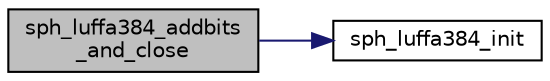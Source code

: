 digraph "sph_luffa384_addbits_and_close"
{
 // LATEX_PDF_SIZE
  edge [fontname="Helvetica",fontsize="10",labelfontname="Helvetica",labelfontsize="10"];
  node [fontname="Helvetica",fontsize="10",shape=record];
  rankdir="LR";
  Node15 [label="sph_luffa384_addbits\l_and_close",height=0.2,width=0.4,color="black", fillcolor="grey75", style="filled", fontcolor="black",tooltip=" "];
  Node15 -> Node16 [color="midnightblue",fontsize="10",style="solid",fontname="Helvetica"];
  Node16 [label="sph_luffa384_init",height=0.2,width=0.4,color="black", fillcolor="white", style="filled",URL="$sph__luffa_8h.html#a6563ee439881497552f2f5e2f32097e0",tooltip=" "];
}
